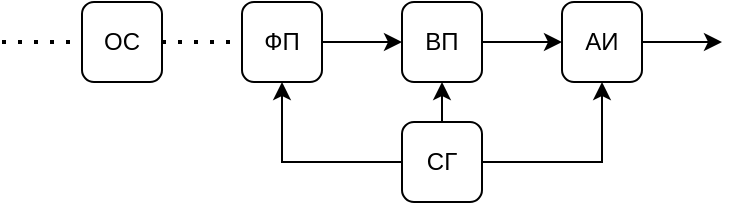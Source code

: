 <mxfile version="14.6.13" type="device"><diagram id="zbPFWyVdInNLVzJcPV84" name="Page-1"><mxGraphModel dx="677" dy="382" grid="1" gridSize="10" guides="1" tooltips="1" connect="1" arrows="1" fold="1" page="1" pageScale="1" pageWidth="850" pageHeight="1100" math="0" shadow="0"><root><mxCell id="0"/><mxCell id="1" parent="0"/><mxCell id="AqkQj619EHSsa9bB6q9D-1" value="ОС" style="rounded=1;whiteSpace=wrap;html=1;" parent="1" vertex="1"><mxGeometry x="120" y="80" width="40" height="40" as="geometry"/></mxCell><mxCell id="Go09QCeU51IUWe2hdHsC-3" style="edgeStyle=orthogonalEdgeStyle;rounded=0;orthogonalLoop=1;jettySize=auto;html=1;exitX=1;exitY=0.5;exitDx=0;exitDy=0;entryX=0;entryY=0.5;entryDx=0;entryDy=0;" parent="1" source="AqkQj619EHSsa9bB6q9D-2" target="AqkQj619EHSsa9bB6q9D-3" edge="1"><mxGeometry relative="1" as="geometry"/></mxCell><mxCell id="AqkQj619EHSsa9bB6q9D-2" value="ФП" style="rounded=1;whiteSpace=wrap;html=1;" parent="1" vertex="1"><mxGeometry x="200" y="80" width="40" height="40" as="geometry"/></mxCell><mxCell id="Go09QCeU51IUWe2hdHsC-4" style="edgeStyle=orthogonalEdgeStyle;rounded=0;orthogonalLoop=1;jettySize=auto;html=1;exitX=1;exitY=0.5;exitDx=0;exitDy=0;entryX=0;entryY=0.5;entryDx=0;entryDy=0;" parent="1" source="AqkQj619EHSsa9bB6q9D-3" target="AqkQj619EHSsa9bB6q9D-5" edge="1"><mxGeometry relative="1" as="geometry"/></mxCell><mxCell id="AqkQj619EHSsa9bB6q9D-3" value="ВП" style="rounded=1;whiteSpace=wrap;html=1;" parent="1" vertex="1"><mxGeometry x="280" y="80" width="40" height="40" as="geometry"/></mxCell><mxCell id="Go09QCeU51IUWe2hdHsC-6" style="edgeStyle=orthogonalEdgeStyle;rounded=0;orthogonalLoop=1;jettySize=auto;html=1;exitX=0.5;exitY=0;exitDx=0;exitDy=0;entryX=0.5;entryY=1;entryDx=0;entryDy=0;" parent="1" source="AqkQj619EHSsa9bB6q9D-4" target="AqkQj619EHSsa9bB6q9D-3" edge="1"><mxGeometry relative="1" as="geometry"/></mxCell><mxCell id="Go09QCeU51IUWe2hdHsC-9" style="edgeStyle=orthogonalEdgeStyle;rounded=0;orthogonalLoop=1;jettySize=auto;html=1;exitX=1;exitY=0.5;exitDx=0;exitDy=0;entryX=0.5;entryY=1;entryDx=0;entryDy=0;" parent="1" source="AqkQj619EHSsa9bB6q9D-4" target="AqkQj619EHSsa9bB6q9D-5" edge="1"><mxGeometry relative="1" as="geometry"/></mxCell><mxCell id="Go09QCeU51IUWe2hdHsC-10" style="edgeStyle=orthogonalEdgeStyle;rounded=0;orthogonalLoop=1;jettySize=auto;html=1;exitX=0;exitY=0.5;exitDx=0;exitDy=0;entryX=0.5;entryY=1;entryDx=0;entryDy=0;" parent="1" source="AqkQj619EHSsa9bB6q9D-4" target="AqkQj619EHSsa9bB6q9D-2" edge="1"><mxGeometry relative="1" as="geometry"/></mxCell><mxCell id="AqkQj619EHSsa9bB6q9D-4" value="СГ" style="rounded=1;whiteSpace=wrap;html=1;" parent="1" vertex="1"><mxGeometry x="280" y="140" width="40" height="40" as="geometry"/></mxCell><mxCell id="Go09QCeU51IUWe2hdHsC-8" style="edgeStyle=orthogonalEdgeStyle;rounded=0;orthogonalLoop=1;jettySize=auto;html=1;exitX=1;exitY=0.5;exitDx=0;exitDy=0;" parent="1" source="AqkQj619EHSsa9bB6q9D-5" edge="1"><mxGeometry relative="1" as="geometry"><mxPoint x="440" y="100" as="targetPoint"/></mxGeometry></mxCell><mxCell id="AqkQj619EHSsa9bB6q9D-5" value="АИ" style="rounded=1;whiteSpace=wrap;html=1;" parent="1" vertex="1"><mxGeometry x="360" y="80" width="40" height="40" as="geometry"/></mxCell><mxCell id="Go09QCeU51IUWe2hdHsC-1" value="" style="endArrow=none;dashed=1;html=1;dashPattern=1 3;strokeWidth=2;entryX=0;entryY=0.5;entryDx=0;entryDy=0;" parent="1" target="AqkQj619EHSsa9bB6q9D-1" edge="1"><mxGeometry width="50" height="50" relative="1" as="geometry"><mxPoint x="80" y="100" as="sourcePoint"/><mxPoint x="230" y="90" as="targetPoint"/></mxGeometry></mxCell><mxCell id="Go09QCeU51IUWe2hdHsC-2" value="" style="endArrow=none;dashed=1;html=1;dashPattern=1 3;strokeWidth=2;exitX=1;exitY=0.5;exitDx=0;exitDy=0;entryX=0;entryY=0.5;entryDx=0;entryDy=0;" parent="1" source="AqkQj619EHSsa9bB6q9D-1" target="AqkQj619EHSsa9bB6q9D-2" edge="1"><mxGeometry width="50" height="50" relative="1" as="geometry"><mxPoint x="180" y="140" as="sourcePoint"/><mxPoint x="230" y="90" as="targetPoint"/></mxGeometry></mxCell></root></mxGraphModel></diagram></mxfile>